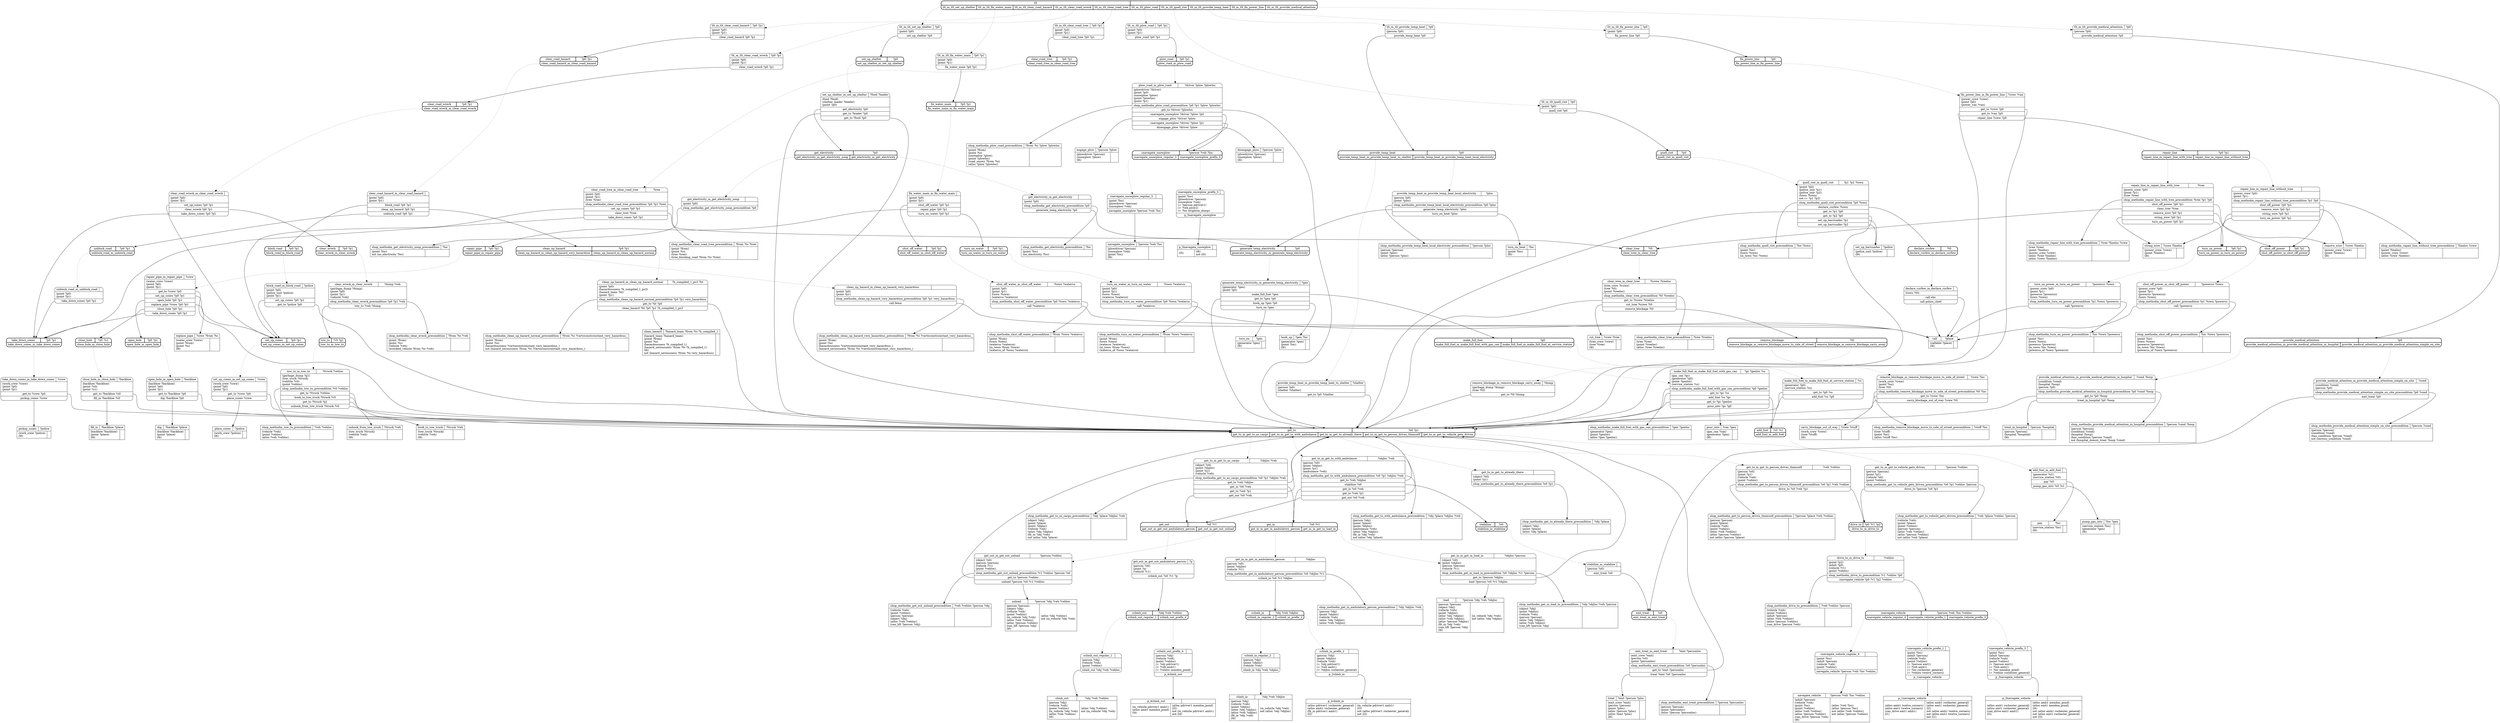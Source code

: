 // Generated by Hype
digraph "somedomain" {
  nodesep=1
  ranksep=1
  // Operators
  node [shape=record]
  "navegate_snowplow" [
    label="{{navegate_snowplow|?person ?veh ?loc}|{(plowdriver ?person)\l(snowplow ?veh)\l(point ?loc)\l(l6)\l|}}"
  ]
  "engage_plow" [
    label="{{engage_plow|?person ?plow}|{(plowdriver ?person)\l(snowplow ?plow)\l(l6)\l|}}"
  ]
  "disengage_plow" [
    label="{{disengage_plow|?person ?plow}|{(plowdriver ?person)\l(snowplow ?plow)\l(l6)\l|}}"
  ]
  "navegate_vehicle" [
    label="{{navegate_vehicle|?person ?veh ?loc ?vehloc}|{(adult ?person)\l(vehicle ?veh)\l(point ?loc)\l(point ?vehloc)\l(atloc ?veh ?vehloc)\l(atloc ?person ?vehloc)\l(can_drive ?person ?veh)\l(l6)\l|(atloc ?veh ?loc)\l(atloc ?person ?loc)\lnot (atloc ?veh ?vehloc)\lnot (atloc ?person ?vehloc)\l}}"
  ]
  "climb_in" [
    label="{{climb_in|?obj ?veh ?objloc}|{(person ?obj)\l(vehicle ?veh)\l(point ?objloc)\l(atloc ?obj ?objloc)\l(atloc ?veh ?objloc)\l(fit_in ?obj ?veh)\l(l6)\l|(in_vehicle ?obj ?veh)\lnot (atloc ?obj ?objloc)\l}}"
  ]
  "climb_out" [
    label="{{climb_out|?obj ?veh ?vehloc}|{(person ?obj)\l(vehicle ?veh)\l(point ?vehloc)\l(in_vehicle ?obj ?veh)\l(atloc ?veh ?vehloc)\l(l6)\l|(atloc ?obj ?vehloc)\lnot (in_vehicle ?obj ?veh)\l}}"
  ]
  "load" [
    label="{{load|?person ?obj ?veh ?objloc}|{(person ?person)\l(object ?obj)\l(vehicle ?veh)\l(point ?objloc)\l(atloc ?obj ?objloc)\l(atloc ?veh ?objloc)\l(atloc ?person ?objloc)\l(fit_in ?obj ?veh)\l(can_lift ?person ?obj)\l(l6)\l|(in_vehicle ?obj ?veh)\lnot (atloc ?obj ?objloc)\l}}"
  ]
  "unload" [
    label="{{unload|?person ?obj ?veh ?vehloc}|{(person ?person)\l(object ?obj)\l(vehicle ?veh)\l(point ?vehloc)\l(in_vehicle ?obj ?veh)\l(atloc ?veh ?vehloc)\l(atloc ?person ?vehloc)\l(can_lift ?person ?obj)\l(l6)\l|(atloc ?obj ?vehloc)\lnot (in_vehicle ?obj ?veh)\l}}"
  ]
  "treat" [
    label="{{treat|?emt ?person ?ploc}|{(emt_crew ?emt)\l(person ?person)\l(point ?ploc)\l(atloc ?person ?ploc)\l(atloc ?emt ?ploc)\l(l6)\l|}}"
  ]
  "treat_in_hospital" [
    label="{{treat_in_hospital|?person ?hospital}|{(person ?person)\l(hospital ?hospital)\l(l6)\l|}}"
  ]
  "call" [
    label="{{call|?place}|{(callable ?place)\l(l6)\l|}}"
  ]
  "remove_wire" [
    label="{{remove_wire|?crew ?lineloc}|{(power_crew ?crew)\l(point ?lineloc)\l(l6)\l|}}"
  ]
  "string_wire" [
    label="{{string_wire|?crew ?lineloc}|{(power_crew ?crew)\l(point ?lineloc)\l(l6)\l|}}"
  ]
  "carry_blockage_out_of_way" [
    label="{{carry_blockage_out_of_way|?crew ?stuff}|{(work_crew ?crew)\l(tree ?stuff)\l(l6)\l|}}"
  ]
  "cut_tree" [
    label="{{cut_tree|?crew ?tree}|{(tree_crew ?crew)\l(tree ?tree)\l(l6)\l|}}"
  ]
  "hook_up" [
    label="{{hook_up|?gen ?loc}|{(generator ?gen)\l(point ?loc)\l(l6)\l|}}"
  ]
  "pour_into" [
    label="{{pour_into|?can ?gen}|{(gas_can ?can)\l(generator ?gen)\l(l6)\l|}}"
  ]
  "turn_on" [
    label="{{turn_on|?gen}|{(generator ?gen)\l(l6)\l|}}"
  ]
  "pay" [
    label="{{pay|?loc}|{(service_station ?loc)\l(l6)\l|}}"
  ]
  "pump_gas_into" [
    label="{{pump_gas_into|?loc ?gen}|{(service_station ?loc)\l(generator ?gen)\l(l6)\l|}}"
  ]
  "turn_on_heat" [
    label="{{turn_on_heat|?loc}|{(point ?loc)\l(l6)\l|}}"
  ]
  "set_up_barricades" [
    label="{{set_up_barricades|?police}|{(police_unit ?police)\l(l6)\l|}}"
  ]
  "place_cones" [
    label="{{place_cones|?police}|{(work_crew ?police)\l(l6)\l|}}"
  ]
  "pickup_cones" [
    label="{{pickup_cones|?police}|{(work_crew ?police)\l(l6)\l|}}"
  ]
  "hook_to_tow_truck" [
    label="{{hook_to_tow_truck|?ttruck ?veh}|{(tow_truck ?ttruck)\l(vehicle ?veh)\l(l6)\l|}}"
  ]
  "unhook_from_tow_truck" [
    label="{{unhook_from_tow_truck|?ttruck ?veh}|{(tow_truck ?ttruck)\l(vehicle ?veh)\l(l6)\l|}}"
  ]
  "dig" [
    label="{{dig|?backhoe ?place}|{(backhoe ?backhoe)\l(point ?place)\l(l6)\l|}}"
  ]
  "fill_in" [
    label="{{fill_in|?backhoe ?place}|{(backhoe ?backhoe)\l(point ?place)\l(l6)\l|}}"
  ]
  "replace_pipe" [
    label="{{replace_pipe|?crew ?from ?to}|{(water_crew ?crew)\l(point ?from)\l(point ?to)\l(l6)\l|}}"
  ]
  "clean_hazard" [
    label="{{clean_hazard|?hazard_team ?from ?to ?h_compiled_1}|{(hazard_team ?hazard_team)\l(point ?from)\l(point ?to)\l(hazardousness ?h_compiled_1)\l(hazard_seriousness ?from ?to ?h_compiled_1)\l(l6)\lnot (hazard_seriousness ?from ?to very_hazardous)\l|}}"
  ]
  "p_1navegate_vehicle" [
    label="{{p_1navegate_vehicle|}|{(atloc amb1 twelve_corners)\l(atloc emt1 twelve_corners)\l(can_drive emt1 amb1)\l(l1)\l|(atloc amb1 rochester_general)\l(atloc emt1 rochester_general)\l(l2)\lnot (atloc amb1 twelve_corners)\lnot (atloc emt1 twelve_corners)\lnot (l1)\l}}"
  ]
  "p_2climb_in" [
    label="{{p_2climb_in|}|{(atloc pdriver1 rochester_general)\l(atloc amb1 rochester_general)\l(fit_in pdriver1 amb1)\l(l2)\l|(in_vehicle pdriver1 amb1)\l(l3)\lnot (atloc pdriver1 rochester_general)\lnot (l2)\l}}"
  ]
  "p_3navegate_vehicle" [
    label="{{p_3navegate_vehicle|}|{(atloc amb1 rochester_general)\l(atloc emt1 rochester_general)\l(can_drive emt1 amb1)\l(l3)\l|(atloc amb1 mendon_pond)\l(atloc emt1 mendon_pond)\l(l4)\lnot (atloc amb1 rochester_general)\lnot (atloc emt1 rochester_general)\lnot (l3)\l}}"
  ]
  "p_4climb_out" [
    label="{{p_4climb_out|}|{(in_vehicle pdriver1 amb1)\l(atloc amb1 mendon_pond)\l(l4)\l|(atloc pdriver1 mendon_pond)\l(l5)\lnot (in_vehicle pdriver1 amb1)\lnot (l4)\l}}"
  ]
  "p_5navegate_snowplow" [
    label="{{p_5navegate_snowplow|}|{(l5)\l|(l6)\lnot (l5)\l}}"
  ]
  "shop_methodm_clear_road_tree_precondition" [
    label="{{shop_methodm_clear_road_tree_precondition|?from ?to ?tree}|{(point ?from)\l(point ?to)\l(tree ?tree)\l(tree_blocking_road ?from ?to ?tree)\l|}}"
  ]
  "shop_methodm_plow_road_precondition" [
    label="{{shop_methodm_plow_road_precondition|?from ?to ?plow ?plowloc}|{(point ?from)\l(point ?to)\l(snowplow ?plow)\l(point ?plowloc)\l(road_snowy ?from ?to)\l(atloc ?plow ?plowloc)\l|}}"
  ]
  "shop_methodm_quell_riot_precondition" [
    label="{{shop_methodm_quell_riot_precondition|?loc ?town}|{(point ?loc)\l(town ?town)\l(in_town ?loc ?town)\l|}}"
  ]
  "shop_methodm_provide_temp_heat_local_electricity_precondition" [
    label="{{shop_methodm_provide_temp_heat_local_electricity_precondition|?person ?ploc}|{(person ?person)\l(point ?ploc)\l(atloc ?person ?ploc)\l|}}"
  ]
  "shop_methodm_provide_medical_attention_in_hospital_precondition" [
    label="{{shop_methodm_provide_medical_attention_in_hospital_precondition|?person ?cond ?hosp}|{(person ?person)\l(condition ?cond)\l(hospital ?hosp)\l(has_condition ?person ?cond)\lnot (hospital_doesnt_treat ?hosp ?cond)\l|}}"
  ]
  "shop_methodm_provide_medical_attention_simple_on_site_precondition" [
    label="{{shop_methodm_provide_medical_attention_simple_on_site_precondition|?person ?cond}|{(person ?person)\l(condition ?cond)\l(has_condition ?person ?cond)\lnot (serious_condition ?cond)\l|}}"
  ]
  "shop_methodm_clean_up_hazard_very_hazardous_precondition" [
    label="{{shop_methodm_clean_up_hazard_very_hazardous_precondition|?from ?to ?vartoconstconstant_very_hazardous_}|{(point ?from)\l(point ?to)\l(hazardousness ?vartoconstconstant_very_hazardous_)\l(hazard_seriousness ?from ?to ?vartoconstconstant_very_hazardous_)\l|}}"
  ]
  "shop_methodm_clean_up_hazard_normal_precondition" [
    label="{{shop_methodm_clean_up_hazard_normal_precondition|?from ?to ?vartoconstconstant_very_hazardous_}|{(point ?from)\l(point ?to)\l(hazardousness ?vartoconstconstant_very_hazardous_)\lnot (hazard_seriousness ?from ?to ?vartoconstconstant_very_hazardous_)\l|}}"
  ]
  "shop_methodm_get_electricity_noop_precondition" [
    label="{{shop_methodm_get_electricity_noop_precondition|?loc}|{(point ?loc)\lnot (no_electricity ?loc)\l|}}"
  ]
  "shop_methodm_get_electricity_precondition" [
    label="{{shop_methodm_get_electricity_precondition|?loc}|{(point ?loc)\l(no_electricity ?loc)\l|}}"
  ]
  "shop_methodm_clear_wreck_precondition" [
    label="{{shop_methodm_clear_wreck_precondition|?from ?to ?veh}|{(point ?from)\l(point ?to)\l(vehicle ?veh)\l(wrecked_vehicle ?from ?to ?veh)\l|}}"
  ]
  "shop_methodm_tow_to_precondition" [
    label="{{shop_methodm_tow_to_precondition|?veh ?vehloc}|{(vehicle ?veh)\l(point ?vehloc)\l(atloc ?veh ?vehloc)\l|}}"
  ]
  "shop_methodm_clear_tree_precondition" [
    label="{{shop_methodm_clear_tree_precondition|?tree ?treeloc}|{(tree ?tree)\l(point ?treeloc)\l(atloc ?tree ?treeloc)\l|}}"
  ]
  "shop_methodm_remove_blockage_move_to_side_of_street_precondition" [
    label="{{shop_methodm_remove_blockage_move_to_side_of_street_precondition|?stuff ?loc}|{(tree ?stuff)\l(point ?loc)\l(atloc ?stuff ?loc)\l|}}"
  ]
  "shop_methodm_make_full_fuel_with_gas_can_precondition" [
    label="{{shop_methodm_make_full_fuel_with_gas_can_precondition|?gen ?genloc}|{(generator ?gen)\l(point ?genloc)\l(atloc ?gen ?genloc)\l|}}"
  ]
  "shop_methodm_repair_line_with_tree_precondition" [
    label="{{shop_methodm_repair_line_with_tree_precondition|?tree ?lineloc ?crew}|{(tree ?tree)\l(point ?lineloc)\l(power_crew ?crew)\l(atloc ?tree ?lineloc)\l(atloc ?crew ?lineloc)\l|}}"
  ]
  "shop_methodm_repair_line_without_tree_precondition" [
    label="{{shop_methodm_repair_line_without_tree_precondition|?lineloc ?crew}|{(point ?lineloc)\l(power_crew ?crew)\l(atloc ?crew ?lineloc)\l|}}"
  ]
  "shop_methodm_shut_off_power_precondition" [
    label="{{shop_methodm_shut_off_power_precondition|?loc ?town ?powerco}|{(point ?loc)\l(town ?town)\l(powerco ?powerco)\l(in_town ?loc ?town)\l(powerco_of ?town ?powerco)\l|}}"
  ]
  "shop_methodm_turn_on_power_precondition" [
    label="{{shop_methodm_turn_on_power_precondition|?loc ?town ?powerco}|{(point ?loc)\l(town ?town)\l(powerco ?powerco)\l(in_town ?loc ?town)\l(powerco_of ?town ?powerco)\l|}}"
  ]
  "shop_methodm_shut_off_water_precondition" [
    label="{{shop_methodm_shut_off_water_precondition|?from ?town ?waterco}|{(point ?from)\l(town ?town)\l(waterco ?waterco)\l(in_town ?from ?town)\l(waterco_of ?town ?waterco)\l|}}"
  ]
  "shop_methodm_turn_on_water_precondition" [
    label="{{shop_methodm_turn_on_water_precondition|?from ?town ?waterco}|{(point ?from)\l(town ?town)\l(waterco ?waterco)\l(in_town ?from ?town)\l(waterco_of ?town ?waterco)\l|}}"
  ]
  "shop_methodm_emt_treat_precondition" [
    label="{{shop_methodm_emt_treat_precondition|?person ?personloc}|{(person ?person)\l(point ?personloc)\l(atloc ?person ?personloc)\l|}}"
  ]
  "shop_methodm_get_to_already_there_precondition" [
    label="{{shop_methodm_get_to_already_there_precondition|?obj ?place}|{(object ?obj)\l(point ?place)\l(atloc ?obj ?place)\l|}}"
  ]
  "shop_methodm_get_to_person_drives_themself_precondition" [
    label="{{shop_methodm_get_to_person_drives_themself_precondition|?person ?place ?veh ?vehloc}|{(person ?person)\l(point ?place)\l(vehicle ?veh)\l(point ?vehloc)\l(atloc ?veh ?vehloc)\l(atloc ?person ?vehloc)\lnot (atloc ?person ?place)\l|}}"
  ]
  "shop_methodm_get_to_vehicle_gets_driven_precondition" [
    label="{{shop_methodm_get_to_vehicle_gets_driven_precondition|?veh ?place ?vehloc ?person}|{(vehicle ?veh)\l(point ?place)\l(point ?vehloc)\l(person ?person)\l(atloc ?veh ?vehloc)\l(atloc ?person ?vehloc)\lnot (atloc ?veh ?place)\l|}}"
  ]
  "shop_methodm_get_to_as_cargo_precondition" [
    label="{{shop_methodm_get_to_as_cargo_precondition|?obj ?place ?objloc ?veh}|{(object ?obj)\l(point ?place)\l(point ?objloc)\l(vehicle ?veh)\l(atloc ?obj ?objloc)\l(fit_in ?obj ?veh)\lnot (atloc ?obj ?place)\l|}}"
  ]
  "shop_methodm_get_to_with_ambulance_precondition" [
    label="{{shop_methodm_get_to_with_ambulance_precondition|?obj ?place ?objloc ?veh}|{(person ?obj)\l(point ?place)\l(point ?objloc)\l(ambulance ?veh)\l(atloc ?obj ?objloc)\l(fit_in ?obj ?veh)\lnot (atloc ?obj ?place)\l|}}"
  ]
  "shop_methodm_drive_to_precondition" [
    label="{{shop_methodm_drive_to_precondition|?veh ?vehloc ?person}|{(vehicle ?veh)\l(point ?vehloc)\l(adult ?person)\l(atloc ?veh ?vehloc)\l(atloc ?person ?vehloc)\l(can_drive ?person ?veh)\l|}}"
  ]
  "shop_methodm_get_in_ambulatory_person_precondition" [
    label="{{shop_methodm_get_in_ambulatory_person_precondition|?obj ?objloc ?veh}|{(person ?obj)\l(point ?objloc)\l(vehicle ?veh)\l(atloc ?obj ?objloc)\l(atloc ?veh ?objloc)\l|}}"
  ]
  "shop_methodm_get_in_load_in_precondition" [
    label="{{shop_methodm_get_in_load_in_precondition|?obj ?objloc ?veh ?person}|{(object ?obj)\l(point ?objloc)\l(vehicle ?veh)\l(person ?person)\l(atloc ?obj ?objloc)\l(atloc ?veh ?objloc)\l(can_lift ?person ?obj)\l|}}"
  ]
  "shop_methodm_get_out_unload_precondition" [
    label="{{shop_methodm_get_out_unload_precondition|?veh ?vehloc ?person ?obj}|{(vehicle ?veh)\l(point ?vehloc)\l(person ?person)\l(object ?obj)\l(atloc ?veh ?vehloc)\l(can_lift ?person ?obj)\l|}}"
  ]
  // Methods
  node [shape=Mrecord]
  "tlt" [
    style=bold
    label="{{tlt|}|{<n0>tlt_m_tlt_set_up_shelter|<n1>tlt_m_tlt_fix_water_main|<n2>tlt_m_tlt_clear_road_hazard|<n3>tlt_m_tlt_clear_road_wreck|<n4>tlt_m_tlt_clear_road_tree|<n5>tlt_m_tlt_plow_road|<n6>tlt_m_tlt_quell_riot|<n7>tlt_m_tlt_provide_temp_heat|<n8>tlt_m_tlt_fix_power_line|<n9>tlt_m_tlt_provide_medical_attention}}"
  ]
  "label_tlt_m_tlt_set_up_shelter" [
    label="{{tlt_m_tlt_set_up_shelter|?p0}|(point ?p0)\l|<n0>set_up_shelter ?p0}"
  ]
  "tlt":n0 -> "label_tlt_m_tlt_set_up_shelter" [style=dotted]
  "label_tlt_m_tlt_set_up_shelter":n0 -> "set_up_shelter"
  "label_tlt_m_tlt_fix_water_main" [
    label="{{tlt_m_tlt_fix_water_main|?p0 ?p1}|(point ?p0)\l(point ?p1)\l|<n0>fix_water_main ?p0 ?p1}"
  ]
  "tlt":n1 -> "label_tlt_m_tlt_fix_water_main" [style=dotted]
  "label_tlt_m_tlt_fix_water_main":n0 -> "fix_water_main"
  "label_tlt_m_tlt_clear_road_hazard" [
    label="{{tlt_m_tlt_clear_road_hazard|?p0 ?p1}|(point ?p0)\l(point ?p1)\l|<n0>clear_road_hazard ?p0 ?p1}"
  ]
  "tlt":n2 -> "label_tlt_m_tlt_clear_road_hazard" [style=dotted]
  "label_tlt_m_tlt_clear_road_hazard":n0 -> "clear_road_hazard"
  "label_tlt_m_tlt_clear_road_wreck" [
    label="{{tlt_m_tlt_clear_road_wreck|?p0 ?p1}|(point ?p0)\l(point ?p1)\l|<n0>clear_road_wreck ?p0 ?p1}"
  ]
  "tlt":n3 -> "label_tlt_m_tlt_clear_road_wreck" [style=dotted]
  "label_tlt_m_tlt_clear_road_wreck":n0 -> "clear_road_wreck"
  "label_tlt_m_tlt_clear_road_tree" [
    label="{{tlt_m_tlt_clear_road_tree|?p0 ?p1}|(point ?p0)\l(point ?p1)\l|<n0>clear_road_tree ?p0 ?p1}"
  ]
  "tlt":n4 -> "label_tlt_m_tlt_clear_road_tree" [style=dotted]
  "label_tlt_m_tlt_clear_road_tree":n0 -> "clear_road_tree"
  "label_tlt_m_tlt_plow_road" [
    label="{{tlt_m_tlt_plow_road|?p0 ?p1}|(point ?p0)\l(point ?p1)\l|<n0>plow_road ?p0 ?p1}"
  ]
  "tlt":n5 -> "label_tlt_m_tlt_plow_road" [style=dotted]
  "label_tlt_m_tlt_plow_road":n0 -> "plow_road"
  "label_tlt_m_tlt_quell_riot" [
    label="{{tlt_m_tlt_quell_riot|?p0}|(point ?p0)\l|<n0>quell_riot ?p0}"
  ]
  "tlt":n6 -> "label_tlt_m_tlt_quell_riot" [style=dotted]
  "label_tlt_m_tlt_quell_riot":n0 -> "quell_riot"
  "label_tlt_m_tlt_provide_temp_heat" [
    label="{{tlt_m_tlt_provide_temp_heat|?p0}|(person ?p0)\l|<n0>provide_temp_heat ?p0}"
  ]
  "tlt":n7 -> "label_tlt_m_tlt_provide_temp_heat" [style=dotted]
  "label_tlt_m_tlt_provide_temp_heat":n0 -> "provide_temp_heat"
  "label_tlt_m_tlt_fix_power_line" [
    label="{{tlt_m_tlt_fix_power_line|?p0}|(point ?p0)\l|<n0>fix_power_line ?p0}"
  ]
  "tlt":n8 -> "label_tlt_m_tlt_fix_power_line" [style=dotted]
  "label_tlt_m_tlt_fix_power_line":n0 -> "fix_power_line"
  "label_tlt_m_tlt_provide_medical_attention" [
    label="{{tlt_m_tlt_provide_medical_attention|?p0}|(person ?p0)\l|<n0>provide_medical_attention ?p0}"
  ]
  "tlt":n9 -> "label_tlt_m_tlt_provide_medical_attention" [style=dotted]
  "label_tlt_m_tlt_provide_medical_attention":n0 -> "provide_medical_attention"
  "set_up_shelter" [
    style=bold
    label="{{set_up_shelter|?p0}|{<n0>set_up_shelter_m_set_up_shelter}}"
  ]
  "label_set_up_shelter_m_set_up_shelter" [
    label="{{set_up_shelter_m_set_up_shelter|?food ?leader}|(food ?food)\l(shelter_leader ?leader)\l(point ?p0)\l|<n0>get_electricity ?p0|<n1>get_to ?leader ?p0|<n2>get_to ?food ?p0}"
  ]
  "set_up_shelter":n0 -> "label_set_up_shelter_m_set_up_shelter" [style=dotted]
  "label_set_up_shelter_m_set_up_shelter":n0 -> "get_electricity"
  "label_set_up_shelter_m_set_up_shelter":n1 -> "get_to"
  "label_set_up_shelter_m_set_up_shelter":n2 -> "get_to"
  "fix_water_main" [
    style=bold
    label="{{fix_water_main|?p0 ?p1}|{<n0>fix_water_main_m_fix_water_main}}"
  ]
  "label_fix_water_main_m_fix_water_main" [
    label="{{fix_water_main_m_fix_water_main|}|(point ?p0)\l(point ?p1)\l|<n0>shut_off_water ?p0 ?p1|<n1>repair_pipe ?p0 ?p1|<n2>turn_on_water ?p0 ?p1}"
  ]
  "fix_water_main":n0 -> "label_fix_water_main_m_fix_water_main" [style=dotted]
  "label_fix_water_main_m_fix_water_main":n0 -> "shut_off_water"
  "label_fix_water_main_m_fix_water_main":n1 -> "repair_pipe"
  "label_fix_water_main_m_fix_water_main":n2 -> "turn_on_water"
  "clear_road_hazard" [
    style=bold
    label="{{clear_road_hazard|?p0 ?p1}|{<n0>clear_road_hazard_m_clear_road_hazard}}"
  ]
  "label_clear_road_hazard_m_clear_road_hazard" [
    label="{{clear_road_hazard_m_clear_road_hazard|}|(point ?p0)\l(point ?p1)\l|<n0>block_road ?p0 ?p1|<n1>clean_up_hazard ?p0 ?p1|<n2>unblock_road ?p0 ?p1}"
  ]
  "clear_road_hazard":n0 -> "label_clear_road_hazard_m_clear_road_hazard" [style=dotted]
  "label_clear_road_hazard_m_clear_road_hazard":n0 -> "block_road"
  "label_clear_road_hazard_m_clear_road_hazard":n1 -> "clean_up_hazard"
  "label_clear_road_hazard_m_clear_road_hazard":n2 -> "unblock_road"
  "clear_road_wreck" [
    style=bold
    label="{{clear_road_wreck|?p0 ?p1}|{<n0>clear_road_wreck_m_clear_road_wreck}}"
  ]
  "label_clear_road_wreck_m_clear_road_wreck" [
    label="{{clear_road_wreck_m_clear_road_wreck|}|(point ?p0)\l(point ?p1)\l|<n0>set_up_cones ?p0 ?p1|<n1>clear_wreck ?p0 ?p1|<n2>take_down_cones ?p0 ?p1}"
  ]
  "clear_road_wreck":n0 -> "label_clear_road_wreck_m_clear_road_wreck" [style=dotted]
  "label_clear_road_wreck_m_clear_road_wreck":n0 -> "set_up_cones"
  "label_clear_road_wreck_m_clear_road_wreck":n1 -> "clear_wreck"
  "label_clear_road_wreck_m_clear_road_wreck":n2 -> "take_down_cones"
  "clear_road_tree" [
    style=bold
    label="{{clear_road_tree|?p0 ?p1}|{<n0>clear_road_tree_m_clear_road_tree}}"
  ]
  "label_clear_road_tree_m_clear_road_tree" [
    label="{{clear_road_tree_m_clear_road_tree|?tree}|(point ?p0)\l(point ?p1)\l(tree ?tree)\l|<n0>shop_methodm_clear_road_tree_precondition ?p0 ?p1 ?tree|<n1>set_up_cones ?p0 ?p1|<n2>clear_tree ?tree|<n3>take_down_cones ?p0 ?p1}"
  ]
  "clear_road_tree":n0 -> "label_clear_road_tree_m_clear_road_tree" [style=dotted]
  "label_clear_road_tree_m_clear_road_tree":n0 -> "shop_methodm_clear_road_tree_precondition"
  "label_clear_road_tree_m_clear_road_tree":n1 -> "set_up_cones"
  "label_clear_road_tree_m_clear_road_tree":n2 -> "clear_tree"
  "label_clear_road_tree_m_clear_road_tree":n3 -> "take_down_cones"
  "plow_road" [
    style=bold
    label="{{plow_road|?p0 ?p1}|{<n0>plow_road_m_plow_road}}"
  ]
  "label_plow_road_m_plow_road" [
    label="{{plow_road_m_plow_road|?driver ?plow ?plowloc}|(plowdriver ?driver)\l(point ?p0)\l(snowplow ?plow)\l(point ?plowloc)\l(point ?p1)\l|<n0>shop_methodm_plow_road_precondition ?p0 ?p1 ?plow ?plowloc|<n1>get_to ?driver ?plowloc|<n2>cnavegate_snowplow ?driver ?plow ?p0|<n3>engage_plow ?driver ?plow|<n4>cnavegate_snowplow ?driver ?plow ?p1|<n5>disengage_plow ?driver ?plow}"
  ]
  "plow_road":n0 -> "label_plow_road_m_plow_road" [style=dotted]
  "label_plow_road_m_plow_road":n0 -> "shop_methodm_plow_road_precondition"
  "label_plow_road_m_plow_road":n1 -> "get_to"
  "label_plow_road_m_plow_road":n2 -> "cnavegate_snowplow"
  "label_plow_road_m_plow_road":n3 -> "engage_plow"
  "label_plow_road_m_plow_road":n4 -> "cnavegate_snowplow"
  "label_plow_road_m_plow_road":n5 -> "disengage_plow"
  "quell_riot" [
    style=bold
    label="{{quell_riot|?p0}|{<n0>quell_riot_m_quell_riot}}"
  ]
  "label_quell_riot_m_quell_riot" [
    label="{{quell_riot_m_quell_riot|?p1 ?p2 ?town}|(point ?p0)\l(police_unit ?p1)\l(police_unit ?p2)\l(town ?town)\lnot (= ?p1 ?p2)\l|<n0>shop_methodm_quell_riot_precondition ?p0 ?town|<n1>declare_curfew ?town|<n2>get_to ?p1 ?p0|<n3>get_to ?p2 ?p0|<n4>set_up_barricades ?p1|<n5>set_up_barricades ?p2}"
  ]
  "quell_riot":n0 -> "label_quell_riot_m_quell_riot" [style=dotted]
  "label_quell_riot_m_quell_riot":n0 -> "shop_methodm_quell_riot_precondition"
  "label_quell_riot_m_quell_riot":n1 -> "declare_curfew"
  "label_quell_riot_m_quell_riot":n2 -> "get_to"
  "label_quell_riot_m_quell_riot":n3 -> "get_to"
  "label_quell_riot_m_quell_riot":n4 -> "set_up_barricades"
  "label_quell_riot_m_quell_riot":n5 -> "set_up_barricades"
  "provide_temp_heat" [
    style=bold
    label="{{provide_temp_heat|?p0}|{<n0>provide_temp_heat_m_provide_temp_heat_to_shelter|<n1>provide_temp_heat_m_provide_temp_heat_local_electricity}}"
  ]
  "label_provide_temp_heat_m_provide_temp_heat_to_shelter" [
    label="{{provide_temp_heat_m_provide_temp_heat_to_shelter|?shelter}|(person ?p0)\l(shelter ?shelter)\l|<n0>get_to ?p0 ?shelter}"
  ]
  "provide_temp_heat":n0 -> "label_provide_temp_heat_m_provide_temp_heat_to_shelter" [style=dotted]
  "label_provide_temp_heat_m_provide_temp_heat_to_shelter":n0 -> "get_to"
  "label_provide_temp_heat_m_provide_temp_heat_local_electricity" [
    label="{{provide_temp_heat_m_provide_temp_heat_local_electricity|?ploc}|(person ?p0)\l(point ?ploc)\l|<n0>shop_methodm_provide_temp_heat_local_electricity_precondition ?p0 ?ploc|<n1>generate_temp_electricity ?ploc|<n2>turn_on_heat ?ploc}"
  ]
  "provide_temp_heat":n1 -> "label_provide_temp_heat_m_provide_temp_heat_local_electricity" [style=dotted]
  "label_provide_temp_heat_m_provide_temp_heat_local_electricity":n0 -> "shop_methodm_provide_temp_heat_local_electricity_precondition"
  "label_provide_temp_heat_m_provide_temp_heat_local_electricity":n1 -> "generate_temp_electricity"
  "label_provide_temp_heat_m_provide_temp_heat_local_electricity":n2 -> "turn_on_heat"
  "fix_power_line" [
    style=bold
    label="{{fix_power_line|?p0}|{<n0>fix_power_line_m_fix_power_line}}"
  ]
  "label_fix_power_line_m_fix_power_line" [
    label="{{fix_power_line_m_fix_power_line|?crew ?van}|(power_crew ?crew)\l(point ?p0)\l(power_van ?van)\l|<n0>get_to ?crew ?p0|<n1>get_to ?van ?p0|<n2>repair_line ?crew ?p0}"
  ]
  "fix_power_line":n0 -> "label_fix_power_line_m_fix_power_line" [style=dotted]
  "label_fix_power_line_m_fix_power_line":n0 -> "get_to"
  "label_fix_power_line_m_fix_power_line":n1 -> "get_to"
  "label_fix_power_line_m_fix_power_line":n2 -> "repair_line"
  "provide_medical_attention" [
    style=bold
    label="{{provide_medical_attention|?p0}|{<n0>provide_medical_attention_m_provide_medical_attention_in_hospital|<n1>provide_medical_attention_m_provide_medical_attention_simple_on_site}}"
  ]
  "label_provide_medical_attention_m_provide_medical_attention_in_hospital" [
    label="{{provide_medical_attention_m_provide_medical_attention_in_hospital|?cond ?hosp}|(condition ?cond)\l(hospital ?hosp)\l(person ?p0)\l|<n0>shop_methodm_provide_medical_attention_in_hospital_precondition ?p0 ?cond ?hosp|<n1>get_to ?p0 ?hosp|<n2>treat_in_hospital ?p0 ?hosp}"
  ]
  "provide_medical_attention":n0 -> "label_provide_medical_attention_m_provide_medical_attention_in_hospital" [style=dotted]
  "label_provide_medical_attention_m_provide_medical_attention_in_hospital":n0 -> "shop_methodm_provide_medical_attention_in_hospital_precondition"
  "label_provide_medical_attention_m_provide_medical_attention_in_hospital":n1 -> "get_to"
  "label_provide_medical_attention_m_provide_medical_attention_in_hospital":n2 -> "treat_in_hospital"
  "label_provide_medical_attention_m_provide_medical_attention_simple_on_site" [
    label="{{provide_medical_attention_m_provide_medical_attention_simple_on_site|?cond}|(condition ?cond)\l(person ?p0)\l|<n0>shop_methodm_provide_medical_attention_simple_on_site_precondition ?p0 ?cond|<n1>emt_treat ?p0}"
  ]
  "provide_medical_attention":n1 -> "label_provide_medical_attention_m_provide_medical_attention_simple_on_site" [style=dotted]
  "label_provide_medical_attention_m_provide_medical_attention_simple_on_site":n0 -> "shop_methodm_provide_medical_attention_simple_on_site_precondition"
  "label_provide_medical_attention_m_provide_medical_attention_simple_on_site":n1 -> "emt_treat"
  "turn_on_power" [
    style=bold
    label="{{turn_on_power|?p0 ?p1}|{<n0>turn_on_power_m_turn_on_power}}"
  ]
  "label_turn_on_power_m_turn_on_power" [
    label="{{turn_on_power_m_turn_on_power|?powerco ?town}|(power_crew ?p0)\l(point ?p1)\l(powerco ?powerco)\l(town ?town)\l|<n0>shop_methodm_turn_on_power_precondition ?p1 ?town ?powerco|<n1>call ?powerco}"
  ]
  "turn_on_power":n0 -> "label_turn_on_power_m_turn_on_power" [style=dotted]
  "label_turn_on_power_m_turn_on_power":n0 -> "shop_methodm_turn_on_power_precondition"
  "label_turn_on_power_m_turn_on_power":n1 -> "call"
  "clear_tree" [
    style=bold
    label="{{clear_tree|?t0}|{<n0>clear_tree_m_clear_tree}}"
  ]
  "label_clear_tree_m_clear_tree" [
    label="{{clear_tree_m_clear_tree|?tcrew ?treeloc}|(tree_crew ?tcrew)\l(tree ?t0)\l(point ?treeloc)\l|<n0>shop_methodm_clear_tree_precondition ?t0 ?treeloc|<n1>get_to ?tcrew ?treeloc|<n2>cut_tree ?tcrew ?t0|<n3>remove_blockage ?t0}"
  ]
  "clear_tree":n0 -> "label_clear_tree_m_clear_tree" [style=dotted]
  "label_clear_tree_m_clear_tree":n0 -> "shop_methodm_clear_tree_precondition"
  "label_clear_tree_m_clear_tree":n1 -> "get_to"
  "label_clear_tree_m_clear_tree":n2 -> "cut_tree"
  "label_clear_tree_m_clear_tree":n3 -> "remove_blockage"
  "close_hole" [
    style=bold
    label="{{close_hole|?u0 ?u1}|{<n0>close_hole_m_close_hole}}"
  ]
  "label_close_hole_m_close_hole" [
    label="{{close_hole_m_close_hole|?backhoe}|(backhoe ?backhoe)\l(point ?u0)\l(point ?u1)\l|<n0>get_to ?backhoe ?u0|<n1>fill_in ?backhoe ?u0}"
  ]
  "close_hole":n0 -> "label_close_hole_m_close_hole" [style=dotted]
  "label_close_hole_m_close_hole":n0 -> "get_to"
  "label_close_hole_m_close_hole":n1 -> "fill_in"
  "clear_wreck" [
    style=bold
    label="{{clear_wreck|?p0 ?p1}|{<n0>clear_wreck_m_clear_wreck}}"
  ]
  "label_clear_wreck_m_clear_wreck" [
    label="{{clear_wreck_m_clear_wreck|?dump ?veh}|(garbage_dump ?dump)\l(point ?p0)\l(point ?p1)\l(vehicle ?veh)\l|<n0>shop_methodm_clear_wreck_precondition ?p0 ?p1 ?veh|<n1>tow_to ?veh ?dump}"
  ]
  "clear_wreck":n0 -> "label_clear_wreck_m_clear_wreck" [style=dotted]
  "label_clear_wreck_m_clear_wreck":n0 -> "shop_methodm_clear_wreck_precondition"
  "label_clear_wreck_m_clear_wreck":n1 -> "tow_to"
  "set_up_cones" [
    style=bold
    label="{{set_up_cones|?p0 ?p1}|{<n0>set_up_cones_m_set_up_cones}}"
  ]
  "label_set_up_cones_m_set_up_cones" [
    label="{{set_up_cones_m_set_up_cones|?crew}|(work_crew ?crew)\l(point ?p0)\l(point ?p1)\l|<n0>get_to ?crew ?p0|<n1>place_cones ?crew}"
  ]
  "set_up_cones":n0 -> "label_set_up_cones_m_set_up_cones" [style=dotted]
  "label_set_up_cones_m_set_up_cones":n0 -> "get_to"
  "label_set_up_cones_m_set_up_cones":n1 -> "place_cones"
  "get_in" [
    style=bold
    label="{{get_in|?o0 ?v1}|{<n0>get_in_m_get_in_ambulatory_person|<n1>get_in_m_get_in_load_in}}"
  ]
  "label_get_in_m_get_in_ambulatory_person" [
    label="{{get_in_m_get_in_ambulatory_person|?objloc}|(person ?o0)\l(point ?objloc)\l(vehicle ?v1)\l|<n0>shop_methodm_get_in_ambulatory_person_precondition ?o0 ?objloc ?v1|<n1>cclimb_in ?o0 ?v1 ?objloc}"
  ]
  "get_in":n0 -> "label_get_in_m_get_in_ambulatory_person" [style=dotted]
  "label_get_in_m_get_in_ambulatory_person":n0 -> "shop_methodm_get_in_ambulatory_person_precondition"
  "label_get_in_m_get_in_ambulatory_person":n1 -> "cclimb_in"
  "label_get_in_m_get_in_load_in" [
    label="{{get_in_m_get_in_load_in|?objloc ?person}|(object ?o0)\l(point ?objloc)\l(person ?person)\l(vehicle ?v1)\l|<n0>shop_methodm_get_in_load_in_precondition ?o0 ?objloc ?v1 ?person|<n1>get_to ?person ?objloc|<n2>load ?person ?o0 ?v1 ?objloc}"
  ]
  "get_in":n1 -> "label_get_in_m_get_in_load_in" [style=dotted]
  "label_get_in_m_get_in_load_in":n0 -> "shop_methodm_get_in_load_in_precondition"
  "label_get_in_m_get_in_load_in":n1 -> "get_to"
  "label_get_in_m_get_in_load_in":n2 -> "load"
  "get_to" [
    style=bold
    label="{{get_to|?o0 ?p1}|{<n0>get_to_m_get_to_as_cargo|<n1>get_to_m_get_to_with_ambulance|<n2>get_to_m_get_to_already_there|<n3>get_to_m_get_to_person_drives_themself|<n4>get_to_m_get_to_vehicle_gets_driven}}"
  ]
  "label_get_to_m_get_to_as_cargo" [
    label="{{get_to_m_get_to_as_cargo|?objloc ?veh}|(object ?o0)\l(point ?objloc)\l(point ?p1)\l(vehicle ?veh)\l|<n0>shop_methodm_get_to_as_cargo_precondition ?o0 ?p1 ?objloc ?veh|<n1>get_to ?veh ?objloc|<n2>get_in ?o0 ?veh|<n3>get_to ?veh ?p1|<n4>get_out ?o0 ?veh}"
  ]
  "get_to":n0 -> "label_get_to_m_get_to_as_cargo" [style=dotted]
  "label_get_to_m_get_to_as_cargo":n0 -> "shop_methodm_get_to_as_cargo_precondition"
  "label_get_to_m_get_to_as_cargo":n1 -> "get_to"
  "label_get_to_m_get_to_as_cargo":n2 -> "get_in"
  "label_get_to_m_get_to_as_cargo":n3 -> "get_to"
  "label_get_to_m_get_to_as_cargo":n4 -> "get_out"
  "label_get_to_m_get_to_with_ambulance" [
    label="{{get_to_m_get_to_with_ambulance|?objloc ?veh}|(person ?o0)\l(point ?objloc)\l(point ?p1)\l(ambulance ?veh)\l|<n0>shop_methodm_get_to_with_ambulance_precondition ?o0 ?p1 ?objloc ?veh|<n1>get_to ?veh ?objloc|<n2>stabilize ?o0|<n3>get_in ?o0 ?veh|<n4>get_to ?veh ?p1|<n5>get_out ?o0 ?veh}"
  ]
  "get_to":n1 -> "label_get_to_m_get_to_with_ambulance" [style=dotted]
  "label_get_to_m_get_to_with_ambulance":n0 -> "shop_methodm_get_to_with_ambulance_precondition"
  "label_get_to_m_get_to_with_ambulance":n1 -> "get_to"
  "label_get_to_m_get_to_with_ambulance":n2 -> "stabilize"
  "label_get_to_m_get_to_with_ambulance":n3 -> "get_in"
  "label_get_to_m_get_to_with_ambulance":n4 -> "get_to"
  "label_get_to_m_get_to_with_ambulance":n5 -> "get_out"
  "label_get_to_m_get_to_already_there" [
    label="{{get_to_m_get_to_already_there|}|(object ?o0)\l(point ?p1)\l|<n0>shop_methodm_get_to_already_there_precondition ?o0 ?p1}"
  ]
  "get_to":n2 -> "label_get_to_m_get_to_already_there" [style=dotted]
  "label_get_to_m_get_to_already_there":n0 -> "shop_methodm_get_to_already_there_precondition"
  "label_get_to_m_get_to_person_drives_themself" [
    label="{{get_to_m_get_to_person_drives_themself|?veh ?vehloc}|(person ?o0)\l(point ?p1)\l(vehicle ?veh)\l(point ?vehloc)\l|<n0>shop_methodm_get_to_person_drives_themself_precondition ?o0 ?p1 ?veh ?vehloc|<n1>drive_to ?o0 ?veh ?p1}"
  ]
  "get_to":n3 -> "label_get_to_m_get_to_person_drives_themself" [style=dotted]
  "label_get_to_m_get_to_person_drives_themself":n0 -> "shop_methodm_get_to_person_drives_themself_precondition"
  "label_get_to_m_get_to_person_drives_themself":n1 -> "drive_to"
  "label_get_to_m_get_to_vehicle_gets_driven" [
    label="{{get_to_m_get_to_vehicle_gets_driven|?person ?vehloc}|(person ?person)\l(point ?p1)\l(vehicle ?o0)\l(point ?vehloc)\l|<n0>shop_methodm_get_to_vehicle_gets_driven_precondition ?o0 ?p1 ?vehloc ?person|<n1>drive_to ?person ?o0 ?p1}"
  ]
  "get_to":n4 -> "label_get_to_m_get_to_vehicle_gets_driven" [style=dotted]
  "label_get_to_m_get_to_vehicle_gets_driven":n0 -> "shop_methodm_get_to_vehicle_gets_driven_precondition"
  "label_get_to_m_get_to_vehicle_gets_driven":n1 -> "drive_to"
  "remove_blockage" [
    style=bold
    label="{{remove_blockage|?t0}|{<n0>remove_blockage_m_remove_blockage_move_to_side_of_street|<n1>remove_blockage_m_remove_blockage_carry_away}}"
  ]
  "label_remove_blockage_m_remove_blockage_move_to_side_of_street" [
    label="{{remove_blockage_m_remove_blockage_move_to_side_of_street|?crew ?loc}|(work_crew ?crew)\l(point ?loc)\l(tree ?t0)\l|<n0>shop_methodm_remove_blockage_move_to_side_of_street_precondition ?t0 ?loc|<n1>get_to ?crew ?loc|<n2>carry_blockage_out_of_way ?crew ?t0}"
  ]
  "remove_blockage":n0 -> "label_remove_blockage_m_remove_blockage_move_to_side_of_street" [style=dotted]
  "label_remove_blockage_m_remove_blockage_move_to_side_of_street":n0 -> "shop_methodm_remove_blockage_move_to_side_of_street_precondition"
  "label_remove_blockage_m_remove_blockage_move_to_side_of_street":n1 -> "get_to"
  "label_remove_blockage_m_remove_blockage_move_to_side_of_street":n2 -> "carry_blockage_out_of_way"
  "label_remove_blockage_m_remove_blockage_carry_away" [
    label="{{remove_blockage_m_remove_blockage_carry_away|?dump}|(garbage_dump ?dump)\l(tree ?t0)\l|<n0>get_to ?t0 ?dump}"
  ]
  "remove_blockage":n1 -> "label_remove_blockage_m_remove_blockage_carry_away" [style=dotted]
  "label_remove_blockage_m_remove_blockage_carry_away":n0 -> "get_to"
  "block_road" [
    style=bold
    label="{{block_road|?p0 ?p1}|{<n0>block_road_m_block_road}}"
  ]
  "label_block_road_m_block_road" [
    label="{{block_road_m_block_road|?police}|(point ?p0)\l(police_unit ?police)\l(point ?p1)\l|<n0>set_up_cones ?p0 ?p1|<n1>get_to ?police ?p0}"
  ]
  "block_road":n0 -> "label_block_road_m_block_road" [style=dotted]
  "label_block_road_m_block_road":n0 -> "set_up_cones"
  "label_block_road_m_block_road":n1 -> "get_to"
  "take_down_cones" [
    style=bold
    label="{{take_down_cones|?p0 ?p1}|{<n0>take_down_cones_m_take_down_cones}}"
  ]
  "label_take_down_cones_m_take_down_cones" [
    label="{{take_down_cones_m_take_down_cones|?crew}|(work_crew ?crew)\l(point ?p0)\l(point ?p1)\l|<n0>get_to ?crew ?p0|<n1>pickup_cones ?crew}"
  ]
  "take_down_cones":n0 -> "label_take_down_cones_m_take_down_cones" [style=dotted]
  "label_take_down_cones_m_take_down_cones":n0 -> "get_to"
  "label_take_down_cones_m_take_down_cones":n1 -> "pickup_cones"
  "shut_off_power" [
    style=bold
    label="{{shut_off_power|?p0 ?p1}|{<n0>shut_off_power_m_shut_off_power}}"
  ]
  "label_shut_off_power_m_shut_off_power" [
    label="{{shut_off_power_m_shut_off_power|?powerco ?town}|(power_crew ?p0)\l(point ?p1)\l(powerco ?powerco)\l(town ?town)\l|<n0>shop_methodm_shut_off_power_precondition ?p1 ?town ?powerco|<n1>call ?powerco}"
  ]
  "shut_off_power":n0 -> "label_shut_off_power_m_shut_off_power" [style=dotted]
  "label_shut_off_power_m_shut_off_power":n0 -> "shop_methodm_shut_off_power_precondition"
  "label_shut_off_power_m_shut_off_power":n1 -> "call"
  "open_hole" [
    style=bold
    label="{{open_hole|?p0 ?p1}|{<n0>open_hole_m_open_hole}}"
  ]
  "label_open_hole_m_open_hole" [
    label="{{open_hole_m_open_hole|?backhoe}|(backhoe ?backhoe)\l(point ?p0)\l(point ?p1)\l|<n0>get_to ?backhoe ?p0|<n1>dig ?backhoe ?p0}"
  ]
  "open_hole":n0 -> "label_open_hole_m_open_hole" [style=dotted]
  "label_open_hole_m_open_hole":n0 -> "get_to"
  "label_open_hole_m_open_hole":n1 -> "dig"
  "declare_curfew" [
    style=bold
    label="{{declare_curfew|?t0}|{<n0>declare_curfew_m_declare_curfew}}"
  ]
  "label_declare_curfew_m_declare_curfew" [
    label="{{declare_curfew_m_declare_curfew|}|(town ?t0)\l|<n0>call ebs|<n1>call police_chief}"
  ]
  "declare_curfew":n0 -> "label_declare_curfew_m_declare_curfew" [style=dotted]
  "label_declare_curfew_m_declare_curfew":n0 -> "call"
  "label_declare_curfew_m_declare_curfew":n1 -> "call"
  "turn_on_water" [
    style=bold
    label="{{turn_on_water|?p0 ?p1}|{<n0>turn_on_water_m_turn_on_water}}"
  ]
  "label_turn_on_water_m_turn_on_water" [
    label="{{turn_on_water_m_turn_on_water|?town ?waterco}|(point ?p0)\l(point ?p1)\l(town ?town)\l(waterco ?waterco)\l|<n0>shop_methodm_turn_on_water_precondition ?p0 ?town ?waterco|<n1>call ?waterco}"
  ]
  "turn_on_water":n0 -> "label_turn_on_water_m_turn_on_water" [style=dotted]
  "label_turn_on_water_m_turn_on_water":n0 -> "shop_methodm_turn_on_water_precondition"
  "label_turn_on_water_m_turn_on_water":n1 -> "call"
  "shut_off_water" [
    style=bold
    label="{{shut_off_water|?p0 ?p1}|{<n0>shut_off_water_m_shut_off_water}}"
  ]
  "label_shut_off_water_m_shut_off_water" [
    label="{{shut_off_water_m_shut_off_water|?town ?waterco}|(point ?p0)\l(point ?p1)\l(town ?town)\l(waterco ?waterco)\l|<n0>shop_methodm_shut_off_water_precondition ?p0 ?town ?waterco|<n1>call ?waterco}"
  ]
  "shut_off_water":n0 -> "label_shut_off_water_m_shut_off_water" [style=dotted]
  "label_shut_off_water_m_shut_off_water":n0 -> "shop_methodm_shut_off_water_precondition"
  "label_shut_off_water_m_shut_off_water":n1 -> "call"
  "clean_up_hazard" [
    style=bold
    label="{{clean_up_hazard|?p0 ?p1}|{<n0>clean_up_hazard_m_clean_up_hazard_very_hazardous|<n1>clean_up_hazard_m_clean_up_hazard_normal}}"
  ]
  "label_clean_up_hazard_m_clean_up_hazard_very_hazardous" [
    label="{{clean_up_hazard_m_clean_up_hazard_very_hazardous|}|(point ?p0)\l(point ?p1)\l|<n0>shop_methodm_clean_up_hazard_very_hazardous_precondition ?p0 ?p1 very_hazardous|<n1>call fema}"
  ]
  "clean_up_hazard":n0 -> "label_clean_up_hazard_m_clean_up_hazard_very_hazardous" [style=dotted]
  "label_clean_up_hazard_m_clean_up_hazard_very_hazardous":n0 -> "shop_methodm_clean_up_hazard_very_hazardous_precondition"
  "label_clean_up_hazard_m_clean_up_hazard_very_hazardous":n1 -> "call"
  "label_clean_up_hazard_m_clean_up_hazard_normal" [
    label="{{clean_up_hazard_m_clean_up_hazard_normal|?h_compiled_1_ps3 ?ht}|(point ?p0)\l(hazardousness ?h_compiled_1_ps3)\l(hazard_team ?ht)\l(point ?p1)\l|<n0>shop_methodm_clean_up_hazard_normal_precondition ?p0 ?p1 very_hazardous|<n1>get_to ?ht ?p0|<n2>clean_hazard ?ht ?p0 ?p1 ?h_compiled_1_ps3}"
  ]
  "clean_up_hazard":n1 -> "label_clean_up_hazard_m_clean_up_hazard_normal" [style=dotted]
  "label_clean_up_hazard_m_clean_up_hazard_normal":n0 -> "shop_methodm_clean_up_hazard_normal_precondition"
  "label_clean_up_hazard_m_clean_up_hazard_normal":n1 -> "get_to"
  "label_clean_up_hazard_m_clean_up_hazard_normal":n2 -> "clean_hazard"
  "drive_to" [
    style=bold
    label="{{drive_to|?p0 ?v1 ?p2}|{<n0>drive_to_m_drive_to}}"
  ]
  "label_drive_to_m_drive_to" [
    label="{{drive_to_m_drive_to|?vehloc}|(point ?p2)\l(adult ?p0)\l(vehicle ?v1)\l(point ?vehloc)\l|<n0>shop_methodm_drive_to_precondition ?v1 ?vehloc ?p0|<n1>cnavegate_vehicle ?p0 ?v1 ?p2 ?vehloc}"
  ]
  "drive_to":n0 -> "label_drive_to_m_drive_to" [style=dotted]
  "label_drive_to_m_drive_to":n0 -> "shop_methodm_drive_to_precondition"
  "label_drive_to_m_drive_to":n1 -> "cnavegate_vehicle"
  "stabilize" [
    style=bold
    label="{{stabilize|?o0}|{<n0>stabilize_m_stabilize}}"
  ]
  "label_stabilize_m_stabilize" [
    label="{{stabilize_m_stabilize|}|(person ?o0)\l|<n0>emt_treat ?o0}"
  ]
  "stabilize":n0 -> "label_stabilize_m_stabilize" [style=dotted]
  "label_stabilize_m_stabilize":n0 -> "emt_treat"
  "unblock_road" [
    style=bold
    label="{{unblock_road|?p0 ?p1}|{<n0>unblock_road_m_unblock_road}}"
  ]
  "label_unblock_road_m_unblock_road" [
    label="{{unblock_road_m_unblock_road|}|(point ?p0)\l(point ?p1)\l|<n0>take_down_cones ?p0 ?p1}"
  ]
  "unblock_road":n0 -> "label_unblock_road_m_unblock_road" [style=dotted]
  "label_unblock_road_m_unblock_road":n0 -> "take_down_cones"
  "tow_to" [
    style=bold
    label="{{tow_to|?v0 ?g1}|{<n0>tow_to_m_tow_to}}"
  ]
  "label_tow_to_m_tow_to" [
    label="{{tow_to_m_tow_to|?ttruck ?vehloc}|(garbage_dump ?g1)\l(tow_truck ?ttruck)\l(vehicle ?v0)\l(point ?vehloc)\l|<n0>shop_methodm_tow_to_precondition ?v0 ?vehloc|<n1>get_to ?ttruck ?vehloc|<n2>hook_to_tow_truck ?ttruck ?v0|<n3>get_to ?ttruck ?g1|<n4>unhook_from_tow_truck ?ttruck ?v0}"
  ]
  "tow_to":n0 -> "label_tow_to_m_tow_to" [style=dotted]
  "label_tow_to_m_tow_to":n0 -> "shop_methodm_tow_to_precondition"
  "label_tow_to_m_tow_to":n1 -> "get_to"
  "label_tow_to_m_tow_to":n2 -> "hook_to_tow_truck"
  "label_tow_to_m_tow_to":n3 -> "get_to"
  "label_tow_to_m_tow_to":n4 -> "unhook_from_tow_truck"
  "repair_line" [
    style=bold
    label="{{repair_line|?p0 ?p1}|{<n0>repair_line_m_repair_line_with_tree|<n1>repair_line_m_repair_line_without_tree}}"
  ]
  "label_repair_line_m_repair_line_with_tree" [
    label="{{repair_line_m_repair_line_with_tree|?tree}|(power_crew ?p0)\l(point ?p1)\l(tree ?tree)\l|<n0>shop_methodm_repair_line_with_tree_precondition ?tree ?p1 ?p0|<n1>shut_off_power ?p0 ?p1|<n2>clear_tree ?tree|<n3>remove_wire ?p0 ?p1|<n4>string_wire ?p0 ?p1|<n5>turn_on_power ?p0 ?p1}"
  ]
  "repair_line":n0 -> "label_repair_line_m_repair_line_with_tree" [style=dotted]
  "label_repair_line_m_repair_line_with_tree":n0 -> "shop_methodm_repair_line_with_tree_precondition"
  "label_repair_line_m_repair_line_with_tree":n1 -> "shut_off_power"
  "label_repair_line_m_repair_line_with_tree":n2 -> "clear_tree"
  "label_repair_line_m_repair_line_with_tree":n3 -> "remove_wire"
  "label_repair_line_m_repair_line_with_tree":n4 -> "string_wire"
  "label_repair_line_m_repair_line_with_tree":n5 -> "turn_on_power"
  "label_repair_line_m_repair_line_without_tree" [
    label="{{repair_line_m_repair_line_without_tree|}|(power_crew ?p0)\l(point ?p1)\l|<n0>shop_methodm_repair_line_without_tree_precondition ?p1 ?p0|<n1>shut_off_power ?p0 ?p1|<n2>remove_wire ?p0 ?p1|<n3>string_wire ?p0 ?p1|<n4>turn_on_power ?p0 ?p1}"
  ]
  "repair_line":n1 -> "label_repair_line_m_repair_line_without_tree" [style=dotted]
  "label_repair_line_m_repair_line_without_tree":n0 -> "shop_methodm_repair_line_without_tree_precondition"
  "label_repair_line_m_repair_line_without_tree":n1 -> "shut_off_power"
  "label_repair_line_m_repair_line_without_tree":n2 -> "remove_wire"
  "label_repair_line_m_repair_line_without_tree":n3 -> "string_wire"
  "label_repair_line_m_repair_line_without_tree":n4 -> "turn_on_power"
  "add_fuel" [
    style=bold
    label="{{add_fuel|?s0 ?o1}|{<n0>add_fuel_m_add_fuel}}"
  ]
  "label_add_fuel_m_add_fuel" [
    label="{{add_fuel_m_add_fuel|}|(generator ?o1)\l(service_station ?s0)\l|<n0>pay ?s0|<n1>pump_gas_into ?s0 ?o1}"
  ]
  "add_fuel":n0 -> "label_add_fuel_m_add_fuel" [style=dotted]
  "label_add_fuel_m_add_fuel":n0 -> "pay"
  "label_add_fuel_m_add_fuel":n1 -> "pump_gas_into"
  "get_out" [
    style=bold
    label="{{get_out|?o0 ?v1}|{<n0>get_out_m_get_out_ambulatory_person|<n1>get_out_m_get_out_unload}}"
  ]
  "label_get_out_m_get_out_ambulatory_person" [
    label="{{get_out_m_get_out_ambulatory_person|?p}|(person ?o0)\l(point ?p)\l(vehicle ?v1)\l|<n0>cclimb_out ?o0 ?v1 ?p}"
  ]
  "get_out":n0 -> "label_get_out_m_get_out_ambulatory_person" [style=dotted]
  "label_get_out_m_get_out_ambulatory_person":n0 -> "cclimb_out"
  "label_get_out_m_get_out_unload" [
    label="{{get_out_m_get_out_unload|?person ?vehloc}|(object ?o0)\l(person ?person)\l(vehicle ?v1)\l(point ?vehloc)\l|<n0>shop_methodm_get_out_unload_precondition ?v1 ?vehloc ?person ?o0|<n1>get_to ?person ?vehloc|<n2>unload ?person ?o0 ?v1 ?vehloc}"
  ]
  "get_out":n1 -> "label_get_out_m_get_out_unload" [style=dotted]
  "label_get_out_m_get_out_unload":n0 -> "shop_methodm_get_out_unload_precondition"
  "label_get_out_m_get_out_unload":n1 -> "get_to"
  "label_get_out_m_get_out_unload":n2 -> "unload"
  "repair_pipe" [
    style=bold
    label="{{repair_pipe|?p0 ?p1}|{<n0>repair_pipe_m_repair_pipe}}"
  ]
  "label_repair_pipe_m_repair_pipe" [
    label="{{repair_pipe_m_repair_pipe|?crew}|(water_crew ?crew)\l(point ?p0)\l(point ?p1)\l|<n0>get_to ?crew ?p0|<n1>set_up_cones ?p0 ?p1|<n2>open_hole ?p0 ?p1|<n3>replace_pipe ?crew ?p0 ?p1|<n4>close_hole ?p0 ?p1|<n5>take_down_cones ?p0 ?p1}"
  ]
  "repair_pipe":n0 -> "label_repair_pipe_m_repair_pipe" [style=dotted]
  "label_repair_pipe_m_repair_pipe":n0 -> "get_to"
  "label_repair_pipe_m_repair_pipe":n1 -> "set_up_cones"
  "label_repair_pipe_m_repair_pipe":n2 -> "open_hole"
  "label_repair_pipe_m_repair_pipe":n3 -> "replace_pipe"
  "label_repair_pipe_m_repair_pipe":n4 -> "close_hole"
  "label_repair_pipe_m_repair_pipe":n5 -> "take_down_cones"
  "get_electricity" [
    style=bold
    label="{{get_electricity|?p0}|{<n0>get_electricity_m_get_electricity_noop|<n1>get_electricity_m_get_electricity}}"
  ]
  "label_get_electricity_m_get_electricity_noop" [
    label="{{get_electricity_m_get_electricity_noop|}|(point ?p0)\l|<n0>shop_methodm_get_electricity_noop_precondition ?p0}"
  ]
  "get_electricity":n0 -> "label_get_electricity_m_get_electricity_noop" [style=dotted]
  "label_get_electricity_m_get_electricity_noop":n0 -> "shop_methodm_get_electricity_noop_precondition"
  "label_get_electricity_m_get_electricity" [
    label="{{get_electricity_m_get_electricity|}|(point ?p0)\l|<n0>shop_methodm_get_electricity_precondition ?p0|<n1>generate_temp_electricity ?p0}"
  ]
  "get_electricity":n1 -> "label_get_electricity_m_get_electricity" [style=dotted]
  "label_get_electricity_m_get_electricity":n0 -> "shop_methodm_get_electricity_precondition"
  "label_get_electricity_m_get_electricity":n1 -> "generate_temp_electricity"
  "generate_temp_electricity" [
    style=bold
    label="{{generate_temp_electricity|?p0}|{<n0>generate_temp_electricity_m_generate_temp_electricity}}"
  ]
  "label_generate_temp_electricity_m_generate_temp_electricity" [
    label="{{generate_temp_electricity_m_generate_temp_electricity|?gen}|(generator ?gen)\l(point ?p0)\l|<n0>make_full_fuel ?gen|<n1>get_to ?gen ?p0|<n2>hook_up ?gen ?p0|<n3>turn_on ?gen}"
  ]
  "generate_temp_electricity":n0 -> "label_generate_temp_electricity_m_generate_temp_electricity" [style=dotted]
  "label_generate_temp_electricity_m_generate_temp_electricity":n0 -> "make_full_fuel"
  "label_generate_temp_electricity_m_generate_temp_electricity":n1 -> "get_to"
  "label_generate_temp_electricity_m_generate_temp_electricity":n2 -> "hook_up"
  "label_generate_temp_electricity_m_generate_temp_electricity":n3 -> "turn_on"
  "emt_treat" [
    style=bold
    label="{{emt_treat|?o0}|{<n0>emt_treat_m_emt_treat}}"
  ]
  "label_emt_treat_m_emt_treat" [
    label="{{emt_treat_m_emt_treat|?emt ?personloc}|(emt_crew ?emt)\l(person ?o0)\l(point ?personloc)\l|<n0>shop_methodm_emt_treat_precondition ?o0 ?personloc|<n1>get_to ?emt ?personloc|<n2>treat ?emt ?o0 ?personloc}"
  ]
  "emt_treat":n0 -> "label_emt_treat_m_emt_treat" [style=dotted]
  "label_emt_treat_m_emt_treat":n0 -> "shop_methodm_emt_treat_precondition"
  "label_emt_treat_m_emt_treat":n1 -> "get_to"
  "label_emt_treat_m_emt_treat":n2 -> "treat"
  "make_full_fuel" [
    style=bold
    label="{{make_full_fuel|?g0}|{<n0>make_full_fuel_m_make_full_fuel_with_gas_can|<n1>make_full_fuel_m_make_full_fuel_at_service_station}}"
  ]
  "label_make_full_fuel_m_make_full_fuel_with_gas_can" [
    label="{{make_full_fuel_m_make_full_fuel_with_gas_can|?gc ?genloc ?ss}|(gas_can ?gc)\l(generator ?g0)\l(point ?genloc)\l(service_station ?ss)\l|<n0>shop_methodm_make_full_fuel_with_gas_can_precondition ?g0 ?genloc|<n1>get_to ?gc ?ss|<n2>add_fuel ?ss ?gc|<n3>get_to ?gc ?genloc|<n4>pour_into ?gc ?g0}"
  ]
  "make_full_fuel":n0 -> "label_make_full_fuel_m_make_full_fuel_with_gas_can" [style=dotted]
  "label_make_full_fuel_m_make_full_fuel_with_gas_can":n0 -> "shop_methodm_make_full_fuel_with_gas_can_precondition"
  "label_make_full_fuel_m_make_full_fuel_with_gas_can":n1 -> "get_to"
  "label_make_full_fuel_m_make_full_fuel_with_gas_can":n2 -> "add_fuel"
  "label_make_full_fuel_m_make_full_fuel_with_gas_can":n3 -> "get_to"
  "label_make_full_fuel_m_make_full_fuel_with_gas_can":n4 -> "pour_into"
  "label_make_full_fuel_m_make_full_fuel_at_service_station" [
    label="{{make_full_fuel_m_make_full_fuel_at_service_station|?ss}|(generator ?g0)\l(service_station ?ss)\l|<n0>get_to ?g0 ?ss|<n1>add_fuel ?ss ?g0}"
  ]
  "make_full_fuel":n1 -> "label_make_full_fuel_m_make_full_fuel_at_service_station" [style=dotted]
  "label_make_full_fuel_m_make_full_fuel_at_service_station":n0 -> "get_to"
  "label_make_full_fuel_m_make_full_fuel_at_service_station":n1 -> "add_fuel"
  "cnavegate_vehicle" [
    style=bold
    label="{{cnavegate_vehicle|?person ?veh ?loc ?vehloc}|{<n0>cnavegate_vehicle_regular_4|<n1>cnavegate_vehicle_prefix_1|<n2>cnavegate_vehicle_prefix_3}}"
  ]
  "label_cnavegate_vehicle_regular_4" [
    label="{{cnavegate_vehicle_regular_4|}|(point ?loc)\l(adult ?person)\l(vehicle ?veh)\l(point ?vehloc)\l|<n0>navegate_vehicle ?person ?veh ?loc ?vehloc}"
  ]
  "cnavegate_vehicle":n0 -> "label_cnavegate_vehicle_regular_4" [style=dotted]
  "label_cnavegate_vehicle_regular_4":n0 -> "navegate_vehicle"
  "label_cnavegate_vehicle_prefix_1" [
    label="{{cnavegate_vehicle_prefix_1|}|(point ?loc)\l(adult ?person)\l(vehicle ?veh)\l(point ?vehloc)\l(= ?person emt1)\l(= ?veh amb1)\l(= ?loc rochester_general)\l(= ?vehloc twelve_corners)\l|<n0>p_1navegate_vehicle}"
  ]
  "cnavegate_vehicle":n1 -> "label_cnavegate_vehicle_prefix_1" [style=dotted]
  "label_cnavegate_vehicle_prefix_1":n0 -> "p_1navegate_vehicle"
  "label_cnavegate_vehicle_prefix_3" [
    label="{{cnavegate_vehicle_prefix_3|}|(point ?loc)\l(adult ?person)\l(vehicle ?veh)\l(point ?vehloc)\l(= ?person emt1)\l(= ?veh amb1)\l(= ?loc mendon_pond)\l(= ?vehloc rochester_general)\l|<n0>p_3navegate_vehicle}"
  ]
  "cnavegate_vehicle":n2 -> "label_cnavegate_vehicle_prefix_3" [style=dotted]
  "label_cnavegate_vehicle_prefix_3":n0 -> "p_3navegate_vehicle"
  "cclimb_in" [
    style=bold
    label="{{cclimb_in|?obj ?veh ?objloc}|{<n0>cclimb_in_regular_2|<n1>cclimb_in_prefix_2}}"
  ]
  "label_cclimb_in_regular_2" [
    label="{{cclimb_in_regular_2|}|(person ?obj)\l(point ?objloc)\l(vehicle ?veh)\l|<n0>climb_in ?obj ?veh ?objloc}"
  ]
  "cclimb_in":n0 -> "label_cclimb_in_regular_2" [style=dotted]
  "label_cclimb_in_regular_2":n0 -> "climb_in"
  "label_cclimb_in_prefix_2" [
    label="{{cclimb_in_prefix_2|}|(person ?obj)\l(point ?objloc)\l(vehicle ?veh)\l(= ?obj pdriver1)\l(= ?veh amb1)\l(= ?objloc rochester_general)\l|<n0>p_2climb_in}"
  ]
  "cclimb_in":n1 -> "label_cclimb_in_prefix_2" [style=dotted]
  "label_cclimb_in_prefix_2":n0 -> "p_2climb_in"
  "cnavegate_snowplow" [
    style=bold
    label="{{cnavegate_snowplow|?person ?veh ?loc}|{<n0>cnavegate_snowplow_regular_3|<n1>cnavegate_snowplow_prefix_5}}"
  ]
  "label_cnavegate_snowplow_regular_3" [
    label="{{cnavegate_snowplow_regular_3|}|(point ?loc)\l(plowdriver ?person)\l(snowplow ?veh)\l|<n0>navegate_snowplow ?person ?veh ?loc}"
  ]
  "cnavegate_snowplow":n0 -> "label_cnavegate_snowplow_regular_3" [style=dotted]
  "label_cnavegate_snowplow_regular_3":n0 -> "navegate_snowplow"
  "label_cnavegate_snowplow_prefix_5" [
    label="{{cnavegate_snowplow_prefix_5|}|(point ?loc)\l(plowdriver ?person)\l(snowplow ?veh)\l(= ?person pdriver1)\l(= ?veh plow2)\l(= ?loc brighton_dump)\l|<n0>p_5navegate_snowplow}"
  ]
  "cnavegate_snowplow":n1 -> "label_cnavegate_snowplow_prefix_5" [style=dotted]
  "label_cnavegate_snowplow_prefix_5":n0 -> "p_5navegate_snowplow"
  "cclimb_out" [
    style=bold
    label="{{cclimb_out|?obj ?veh ?vehloc}|{<n0>cclimb_out_regular_1|<n1>cclimb_out_prefix_4}}"
  ]
  "label_cclimb_out_regular_1" [
    label="{{cclimb_out_regular_1|}|(person ?obj)\l(vehicle ?veh)\l(point ?vehloc)\l|<n0>climb_out ?obj ?veh ?vehloc}"
  ]
  "cclimb_out":n0 -> "label_cclimb_out_regular_1" [style=dotted]
  "label_cclimb_out_regular_1":n0 -> "climb_out"
  "label_cclimb_out_prefix_4" [
    label="{{cclimb_out_prefix_4|}|(person ?obj)\l(vehicle ?veh)\l(point ?vehloc)\l(= ?obj pdriver1)\l(= ?veh amb1)\l(= ?vehloc mendon_pond)\l|<n0>p_4climb_out}"
  ]
  "cclimb_out":n1 -> "label_cclimb_out_prefix_4" [style=dotted]
  "label_cclimb_out_prefix_4":n0 -> "p_4climb_out"
}